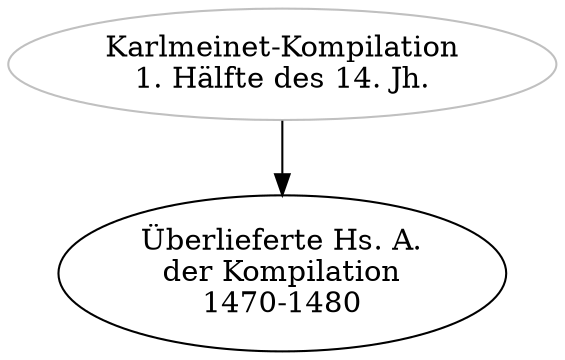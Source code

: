 digraph {

Karlmeinet_Kompilation[label="Karlmeinet-Kompilation\n1. Hälfte des 14. Jh.", color="grey"];
A[label="Überlieferte Hs. A.\nder Kompilation\n1470-1480"]
    Karlmeinet_Kompilation-> A;

}
